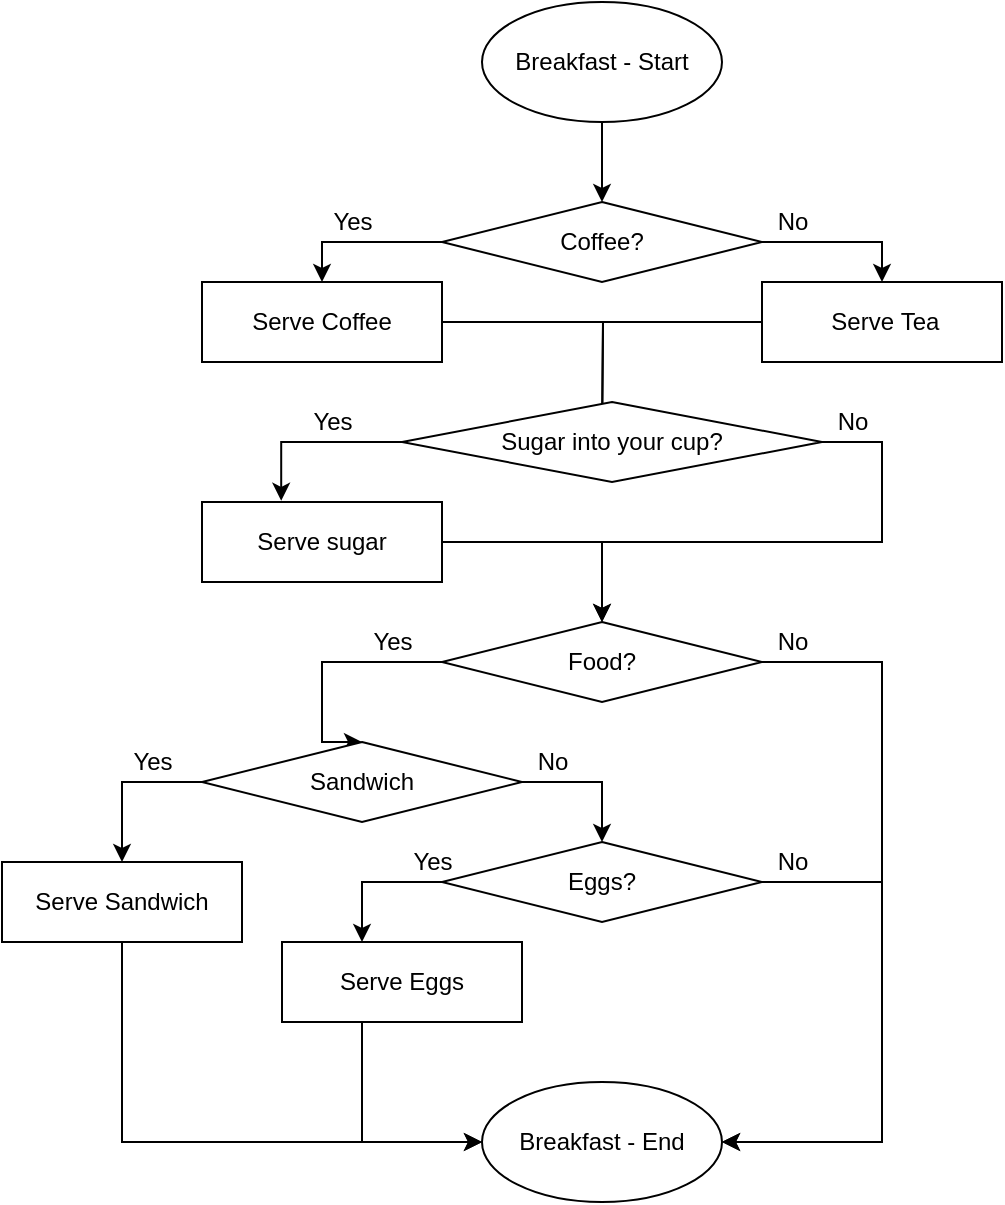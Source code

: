 <mxfile version="17.4.3" type="github">
  <diagram id="GWDuiHZpZsjNLmuE47Mm" name="Breakfast">
    <mxGraphModel dx="1038" dy="579" grid="1" gridSize="10" guides="1" tooltips="1" connect="1" arrows="1" fold="1" page="1" pageScale="1" pageWidth="827" pageHeight="1169" math="0" shadow="0">
      <root>
        <mxCell id="0" />
        <mxCell id="1" parent="0" />
        <mxCell id="RCObe7ESxR3Rn1YbEKIn-3" value="" style="edgeStyle=orthogonalEdgeStyle;rounded=0;orthogonalLoop=1;jettySize=auto;html=1;" edge="1" parent="1" source="RCObe7ESxR3Rn1YbEKIn-1">
          <mxGeometry relative="1" as="geometry">
            <mxPoint x="400" y="120" as="targetPoint" />
          </mxGeometry>
        </mxCell>
        <object label="Breakfast - Start" id="RCObe7ESxR3Rn1YbEKIn-1">
          <mxCell style="ellipse;whiteSpace=wrap;html=1;" vertex="1" parent="1">
            <mxGeometry x="340" y="20" width="120" height="60" as="geometry" />
          </mxCell>
        </object>
        <mxCell id="RCObe7ESxR3Rn1YbEKIn-5" style="edgeStyle=orthogonalEdgeStyle;rounded=0;orthogonalLoop=1;jettySize=auto;html=1;exitX=1;exitY=0.5;exitDx=0;exitDy=0;entryX=0.5;entryY=0;entryDx=0;entryDy=0;" edge="1" parent="1" source="RCObe7ESxR3Rn1YbEKIn-2" target="RCObe7ESxR3Rn1YbEKIn-9">
          <mxGeometry relative="1" as="geometry">
            <mxPoint x="520" y="140" as="targetPoint" />
          </mxGeometry>
        </mxCell>
        <mxCell id="RCObe7ESxR3Rn1YbEKIn-33" style="edgeStyle=orthogonalEdgeStyle;rounded=0;orthogonalLoop=1;jettySize=auto;html=1;exitX=0;exitY=0.5;exitDx=0;exitDy=0;entryX=0.5;entryY=0;entryDx=0;entryDy=0;" edge="1" parent="1" source="RCObe7ESxR3Rn1YbEKIn-2" target="RCObe7ESxR3Rn1YbEKIn-30">
          <mxGeometry relative="1" as="geometry" />
        </mxCell>
        <mxCell id="RCObe7ESxR3Rn1YbEKIn-2" value="Coffee?" style="rhombus;whiteSpace=wrap;html=1;" vertex="1" parent="1">
          <mxGeometry x="320" y="120" width="160" height="40" as="geometry" />
        </mxCell>
        <mxCell id="RCObe7ESxR3Rn1YbEKIn-7" value="Yes" style="text;html=1;align=center;verticalAlign=middle;resizable=0;points=[];autosize=1;strokeColor=none;fillColor=none;" vertex="1" parent="1">
          <mxGeometry x="260" y="120" width="30" height="20" as="geometry" />
        </mxCell>
        <mxCell id="RCObe7ESxR3Rn1YbEKIn-8" value="No" style="text;html=1;align=center;verticalAlign=middle;resizable=0;points=[];autosize=1;strokeColor=none;fillColor=none;" vertex="1" parent="1">
          <mxGeometry x="480" y="120" width="30" height="20" as="geometry" />
        </mxCell>
        <mxCell id="RCObe7ESxR3Rn1YbEKIn-12" value="" style="edgeStyle=orthogonalEdgeStyle;rounded=0;orthogonalLoop=1;jettySize=auto;html=1;" edge="1" parent="1" source="RCObe7ESxR3Rn1YbEKIn-9">
          <mxGeometry relative="1" as="geometry">
            <mxPoint x="400" y="240" as="targetPoint" />
          </mxGeometry>
        </mxCell>
        <mxCell id="RCObe7ESxR3Rn1YbEKIn-9" value="&amp;nbsp;Serve&amp;nbsp;Tea" style="rounded=0;whiteSpace=wrap;html=1;" vertex="1" parent="1">
          <mxGeometry x="480" y="160" width="120" height="40" as="geometry" />
        </mxCell>
        <mxCell id="RCObe7ESxR3Rn1YbEKIn-15" style="edgeStyle=orthogonalEdgeStyle;rounded=0;orthogonalLoop=1;jettySize=auto;html=1;exitX=0;exitY=0.5;exitDx=0;exitDy=0;entryX=0.5;entryY=0;entryDx=0;entryDy=0;" edge="1" parent="1" target="RCObe7ESxR3Rn1YbEKIn-17">
          <mxGeometry relative="1" as="geometry">
            <mxPoint x="240" y="370" as="targetPoint" />
            <mxPoint x="320" y="350" as="sourcePoint" />
            <Array as="points">
              <mxPoint x="260" y="350" />
            </Array>
          </mxGeometry>
        </mxCell>
        <mxCell id="RCObe7ESxR3Rn1YbEKIn-46" style="edgeStyle=orthogonalEdgeStyle;rounded=0;orthogonalLoop=1;jettySize=auto;html=1;entryX=1;entryY=0.5;entryDx=0;entryDy=0;" edge="1" parent="1" target="RCObe7ESxR3Rn1YbEKIn-42">
          <mxGeometry relative="1" as="geometry">
            <mxPoint x="540" y="590" as="targetPoint" />
            <mxPoint x="480" y="350" as="sourcePoint" />
            <Array as="points">
              <mxPoint x="540" y="350" />
              <mxPoint x="540" y="590" />
            </Array>
          </mxGeometry>
        </mxCell>
        <mxCell id="RCObe7ESxR3Rn1YbEKIn-16" value="Yes" style="text;html=1;align=center;verticalAlign=middle;resizable=0;points=[];autosize=1;strokeColor=none;fillColor=none;" vertex="1" parent="1">
          <mxGeometry x="280" y="330" width="30" height="20" as="geometry" />
        </mxCell>
        <mxCell id="RCObe7ESxR3Rn1YbEKIn-27" value="" style="edgeStyle=orthogonalEdgeStyle;rounded=0;orthogonalLoop=1;jettySize=auto;html=1;" edge="1" parent="1" source="RCObe7ESxR3Rn1YbEKIn-17" target="RCObe7ESxR3Rn1YbEKIn-26">
          <mxGeometry relative="1" as="geometry">
            <Array as="points">
              <mxPoint x="400" y="410" />
            </Array>
          </mxGeometry>
        </mxCell>
        <mxCell id="RCObe7ESxR3Rn1YbEKIn-47" style="edgeStyle=orthogonalEdgeStyle;rounded=0;orthogonalLoop=1;jettySize=auto;html=1;entryX=0.5;entryY=0;entryDx=0;entryDy=0;" edge="1" parent="1" source="RCObe7ESxR3Rn1YbEKIn-17" target="RCObe7ESxR3Rn1YbEKIn-35">
          <mxGeometry relative="1" as="geometry">
            <mxPoint x="130" y="440" as="targetPoint" />
            <Array as="points">
              <mxPoint x="160" y="410" />
            </Array>
          </mxGeometry>
        </mxCell>
        <mxCell id="RCObe7ESxR3Rn1YbEKIn-17" value="Sandwich" style="rhombus;whiteSpace=wrap;html=1;rounded=0;" vertex="1" parent="1">
          <mxGeometry x="200" y="390" width="160" height="40" as="geometry" />
        </mxCell>
        <mxCell id="RCObe7ESxR3Rn1YbEKIn-18" value="No" style="text;html=1;align=center;verticalAlign=middle;resizable=0;points=[];autosize=1;strokeColor=none;fillColor=none;" vertex="1" parent="1">
          <mxGeometry x="480" y="330" width="30" height="20" as="geometry" />
        </mxCell>
        <mxCell id="RCObe7ESxR3Rn1YbEKIn-23" value="Yes" style="text;html=1;align=center;verticalAlign=middle;resizable=0;points=[];autosize=1;strokeColor=none;fillColor=none;" vertex="1" parent="1">
          <mxGeometry x="160" y="390" width="30" height="20" as="geometry" />
        </mxCell>
        <mxCell id="RCObe7ESxR3Rn1YbEKIn-25" value="No" style="text;html=1;align=center;verticalAlign=middle;resizable=0;points=[];autosize=1;strokeColor=none;fillColor=none;" vertex="1" parent="1">
          <mxGeometry x="360" y="390" width="30" height="20" as="geometry" />
        </mxCell>
        <mxCell id="RCObe7ESxR3Rn1YbEKIn-41" style="edgeStyle=orthogonalEdgeStyle;rounded=0;orthogonalLoop=1;jettySize=auto;html=1;exitX=0;exitY=0.5;exitDx=0;exitDy=0;" edge="1" parent="1" source="RCObe7ESxR3Rn1YbEKIn-26" target="RCObe7ESxR3Rn1YbEKIn-39">
          <mxGeometry relative="1" as="geometry">
            <Array as="points">
              <mxPoint x="280" y="460" />
            </Array>
          </mxGeometry>
        </mxCell>
        <mxCell id="RCObe7ESxR3Rn1YbEKIn-45" style="edgeStyle=orthogonalEdgeStyle;rounded=0;orthogonalLoop=1;jettySize=auto;html=1;entryX=1;entryY=0.5;entryDx=0;entryDy=0;" edge="1" parent="1" source="RCObe7ESxR3Rn1YbEKIn-26" target="RCObe7ESxR3Rn1YbEKIn-42">
          <mxGeometry relative="1" as="geometry">
            <mxPoint x="560" y="460" as="targetPoint" />
            <Array as="points">
              <mxPoint x="540" y="460" />
              <mxPoint x="540" y="590" />
            </Array>
          </mxGeometry>
        </mxCell>
        <mxCell id="RCObe7ESxR3Rn1YbEKIn-26" value="Eggs?" style="rhombus;whiteSpace=wrap;html=1;rounded=0;" vertex="1" parent="1">
          <mxGeometry x="320" y="440" width="160" height="40" as="geometry" />
        </mxCell>
        <mxCell id="RCObe7ESxR3Rn1YbEKIn-32" style="edgeStyle=orthogonalEdgeStyle;rounded=0;orthogonalLoop=1;jettySize=auto;html=1;entryX=0.5;entryY=0;entryDx=0;entryDy=0;" edge="1" parent="1" source="RCObe7ESxR3Rn1YbEKIn-30">
          <mxGeometry relative="1" as="geometry">
            <mxPoint x="400" y="240" as="targetPoint" />
          </mxGeometry>
        </mxCell>
        <mxCell id="RCObe7ESxR3Rn1YbEKIn-30" value="Serve Coffee" style="rounded=0;whiteSpace=wrap;html=1;" vertex="1" parent="1">
          <mxGeometry x="200" y="160" width="120" height="40" as="geometry" />
        </mxCell>
        <mxCell id="RCObe7ESxR3Rn1YbEKIn-43" style="edgeStyle=orthogonalEdgeStyle;rounded=0;orthogonalLoop=1;jettySize=auto;html=1;" edge="1" parent="1" source="RCObe7ESxR3Rn1YbEKIn-35" target="RCObe7ESxR3Rn1YbEKIn-42">
          <mxGeometry relative="1" as="geometry">
            <Array as="points">
              <mxPoint x="160" y="590" />
            </Array>
          </mxGeometry>
        </mxCell>
        <mxCell id="RCObe7ESxR3Rn1YbEKIn-35" value="Serve Sandwich" style="rounded=0;whiteSpace=wrap;html=1;" vertex="1" parent="1">
          <mxGeometry x="100" y="450" width="120" height="40" as="geometry" />
        </mxCell>
        <mxCell id="RCObe7ESxR3Rn1YbEKIn-37" value="No" style="text;html=1;align=center;verticalAlign=middle;resizable=0;points=[];autosize=1;strokeColor=none;fillColor=none;" vertex="1" parent="1">
          <mxGeometry x="480" y="440" width="30" height="20" as="geometry" />
        </mxCell>
        <mxCell id="RCObe7ESxR3Rn1YbEKIn-38" value="Yes" style="text;html=1;align=center;verticalAlign=middle;resizable=0;points=[];autosize=1;strokeColor=none;fillColor=none;" vertex="1" parent="1">
          <mxGeometry x="300" y="440" width="30" height="20" as="geometry" />
        </mxCell>
        <mxCell id="RCObe7ESxR3Rn1YbEKIn-44" style="edgeStyle=orthogonalEdgeStyle;rounded=0;orthogonalLoop=1;jettySize=auto;html=1;entryX=0;entryY=0.5;entryDx=0;entryDy=0;" edge="1" parent="1" source="RCObe7ESxR3Rn1YbEKIn-39" target="RCObe7ESxR3Rn1YbEKIn-42">
          <mxGeometry relative="1" as="geometry">
            <Array as="points">
              <mxPoint x="280" y="590" />
            </Array>
          </mxGeometry>
        </mxCell>
        <mxCell id="RCObe7ESxR3Rn1YbEKIn-39" value="Serve Eggs" style="rounded=0;whiteSpace=wrap;html=1;" vertex="1" parent="1">
          <mxGeometry x="240" y="490" width="120" height="40" as="geometry" />
        </mxCell>
        <object label="Breakfast - End" id="RCObe7ESxR3Rn1YbEKIn-42">
          <mxCell style="ellipse;whiteSpace=wrap;html=1;" vertex="1" parent="1">
            <mxGeometry x="340" y="560" width="120" height="60" as="geometry" />
          </mxCell>
        </object>
        <mxCell id="RCObe7ESxR3Rn1YbEKIn-48" style="edgeStyle=orthogonalEdgeStyle;rounded=0;orthogonalLoop=1;jettySize=auto;html=1;exitX=1;exitY=0.5;exitDx=0;exitDy=0;entryX=0.5;entryY=0;entryDx=0;entryDy=0;" edge="1" parent="1" source="RCObe7ESxR3Rn1YbEKIn-49" target="RCObe7ESxR3Rn1YbEKIn-56">
          <mxGeometry relative="1" as="geometry">
            <mxPoint x="590" y="290" as="targetPoint" />
            <Array as="points">
              <mxPoint x="540" y="240" />
              <mxPoint x="540" y="290" />
              <mxPoint x="400" y="290" />
            </Array>
          </mxGeometry>
        </mxCell>
        <mxCell id="RCObe7ESxR3Rn1YbEKIn-57" style="edgeStyle=orthogonalEdgeStyle;rounded=0;orthogonalLoop=1;jettySize=auto;html=1;entryX=0.33;entryY=-0.015;entryDx=0;entryDy=0;entryPerimeter=0;" edge="1" parent="1" source="RCObe7ESxR3Rn1YbEKIn-49" target="RCObe7ESxR3Rn1YbEKIn-55">
          <mxGeometry relative="1" as="geometry">
            <mxPoint x="240" y="260" as="targetPoint" />
            <Array as="points">
              <mxPoint x="240" y="240" />
            </Array>
          </mxGeometry>
        </mxCell>
        <mxCell id="RCObe7ESxR3Rn1YbEKIn-49" value="Sugar into your cup?" style="rhombus;whiteSpace=wrap;html=1;" vertex="1" parent="1">
          <mxGeometry x="300" y="220" width="210" height="40" as="geometry" />
        </mxCell>
        <mxCell id="RCObe7ESxR3Rn1YbEKIn-50" value="Yes" style="text;html=1;align=center;verticalAlign=middle;resizable=0;points=[];autosize=1;strokeColor=none;fillColor=none;" vertex="1" parent="1">
          <mxGeometry x="250" y="220" width="30" height="20" as="geometry" />
        </mxCell>
        <mxCell id="RCObe7ESxR3Rn1YbEKIn-51" value="No" style="text;html=1;align=center;verticalAlign=middle;resizable=0;points=[];autosize=1;strokeColor=none;fillColor=none;" vertex="1" parent="1">
          <mxGeometry x="510" y="220" width="30" height="20" as="geometry" />
        </mxCell>
        <mxCell id="RCObe7ESxR3Rn1YbEKIn-54" style="edgeStyle=orthogonalEdgeStyle;rounded=0;orthogonalLoop=1;jettySize=auto;html=1;entryX=0.5;entryY=0;entryDx=0;entryDy=0;" edge="1" parent="1" source="RCObe7ESxR3Rn1YbEKIn-55" target="RCObe7ESxR3Rn1YbEKIn-56">
          <mxGeometry relative="1" as="geometry">
            <mxPoint x="800" y="360" as="targetPoint" />
            <Array as="points">
              <mxPoint x="400" y="290" />
            </Array>
          </mxGeometry>
        </mxCell>
        <mxCell id="RCObe7ESxR3Rn1YbEKIn-55" value="Serve sugar" style="rounded=0;whiteSpace=wrap;html=1;" vertex="1" parent="1">
          <mxGeometry x="200" y="270" width="120" height="40" as="geometry" />
        </mxCell>
        <mxCell id="RCObe7ESxR3Rn1YbEKIn-56" value="Food?" style="rhombus;whiteSpace=wrap;html=1;rounded=0;" vertex="1" parent="1">
          <mxGeometry x="320" y="330" width="160" height="40" as="geometry" />
        </mxCell>
      </root>
    </mxGraphModel>
  </diagram>
</mxfile>
